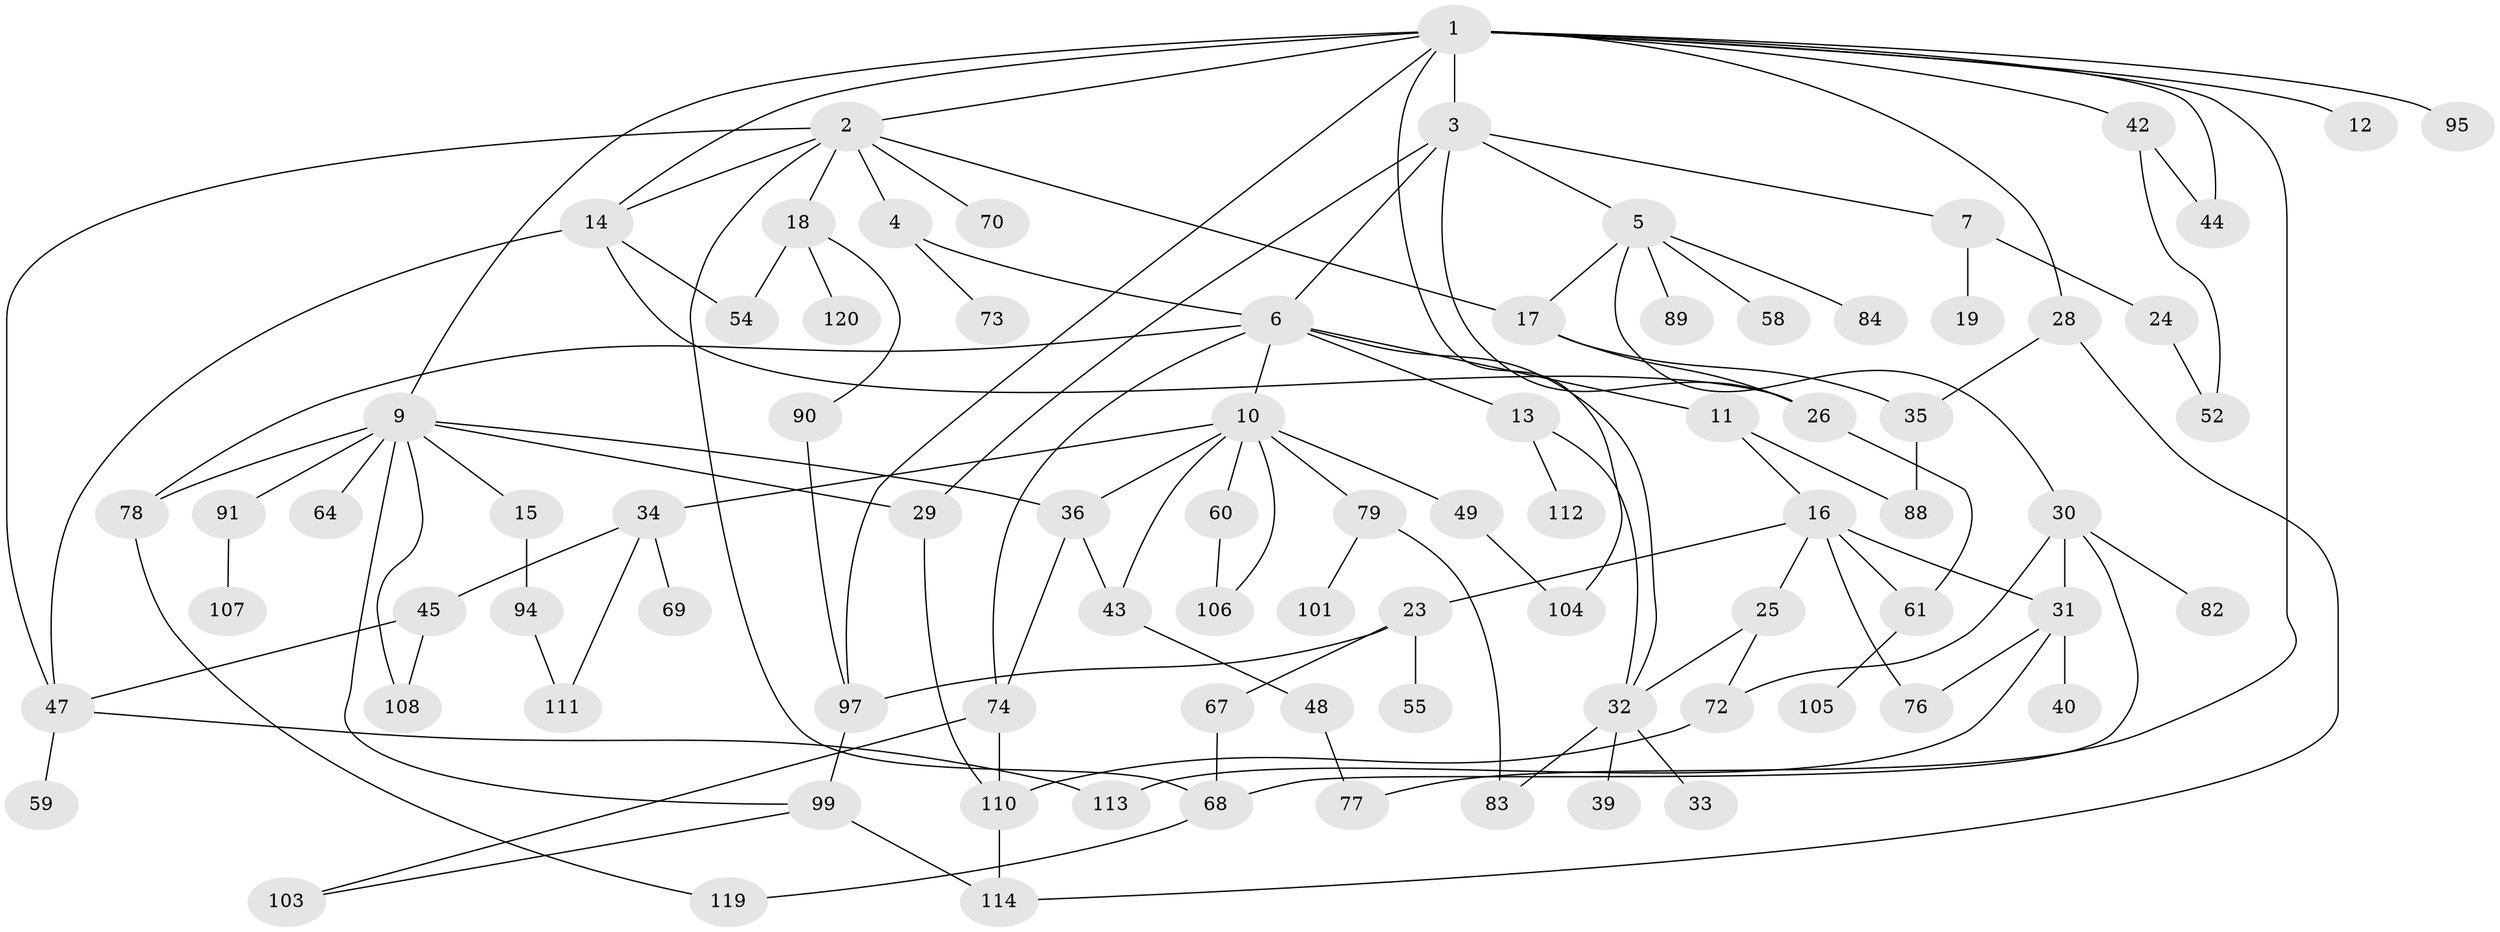 // Generated by graph-tools (version 1.1) at 2025/51/02/27/25 19:51:40]
// undirected, 84 vertices, 124 edges
graph export_dot {
graph [start="1"]
  node [color=gray90,style=filled];
  1 [super="+8"];
  2 [super="+50"];
  3;
  4 [super="+27"];
  5 [super="+37"];
  6 [super="+38"];
  7;
  9 [super="+51"];
  10 [super="+20"];
  11;
  12;
  13;
  14 [super="+22"];
  15;
  16 [super="+21"];
  17 [super="+117"];
  18 [super="+57"];
  19;
  23;
  24 [super="+81"];
  25 [super="+53"];
  26 [super="+98"];
  28 [super="+63"];
  29 [super="+96"];
  30 [super="+65"];
  31 [super="+66"];
  32 [super="+41"];
  33;
  34 [super="+92"];
  35 [super="+85"];
  36 [super="+56"];
  39;
  40 [super="+80"];
  42 [super="+75"];
  43 [super="+46"];
  44;
  45 [super="+86"];
  47 [super="+62"];
  48;
  49 [super="+118"];
  52 [super="+93"];
  54;
  55;
  58;
  59;
  60;
  61 [super="+71"];
  64;
  67 [super="+109"];
  68 [super="+87"];
  69;
  70;
  72;
  73;
  74;
  76;
  77;
  78;
  79 [super="+115"];
  82;
  83 [super="+100"];
  84;
  88;
  89;
  90;
  91;
  94;
  95;
  97;
  99 [super="+102"];
  101;
  103;
  104;
  105;
  106;
  107;
  108;
  110;
  111;
  112;
  113;
  114 [super="+116"];
  119;
  120;
  1 -- 2;
  1 -- 3;
  1 -- 9;
  1 -- 12;
  1 -- 28;
  1 -- 77;
  1 -- 95;
  1 -- 104;
  1 -- 97 [weight=2];
  1 -- 42;
  1 -- 44;
  1 -- 14;
  2 -- 4;
  2 -- 18;
  2 -- 70;
  2 -- 47;
  2 -- 17;
  2 -- 68;
  2 -- 14;
  3 -- 5;
  3 -- 6;
  3 -- 7;
  3 -- 29;
  3 -- 26;
  4 -- 73;
  4 -- 6;
  5 -- 17;
  5 -- 30;
  5 -- 58;
  5 -- 84;
  5 -- 89;
  6 -- 10;
  6 -- 11;
  6 -- 13;
  6 -- 32;
  6 -- 78;
  6 -- 74;
  7 -- 19;
  7 -- 24;
  9 -- 15;
  9 -- 64;
  9 -- 91;
  9 -- 78;
  9 -- 29;
  9 -- 36;
  9 -- 99;
  9 -- 108;
  10 -- 34;
  10 -- 43;
  10 -- 60;
  10 -- 106;
  10 -- 49;
  10 -- 36;
  10 -- 79;
  11 -- 16;
  11 -- 88;
  13 -- 32;
  13 -- 112;
  14 -- 54;
  14 -- 26;
  14 -- 47;
  15 -- 94;
  16 -- 23;
  16 -- 25;
  16 -- 76;
  16 -- 61;
  16 -- 31;
  17 -- 35;
  17 -- 26;
  18 -- 54;
  18 -- 120;
  18 -- 90;
  23 -- 55;
  23 -- 67;
  23 -- 97;
  24 -- 52;
  25 -- 72;
  25 -- 32;
  26 -- 61;
  28 -- 35;
  28 -- 114;
  29 -- 110;
  30 -- 82;
  30 -- 68;
  30 -- 72;
  30 -- 31;
  31 -- 40;
  31 -- 113;
  31 -- 76;
  32 -- 33;
  32 -- 39;
  32 -- 83;
  34 -- 45;
  34 -- 69;
  34 -- 111;
  35 -- 88;
  36 -- 74;
  36 -- 43;
  42 -- 44;
  42 -- 52;
  43 -- 48;
  45 -- 108;
  45 -- 47;
  47 -- 59;
  47 -- 113;
  48 -- 77;
  49 -- 104;
  60 -- 106;
  61 -- 105;
  67 -- 68;
  68 -- 119;
  72 -- 110;
  74 -- 110;
  74 -- 103;
  78 -- 119;
  79 -- 83;
  79 -- 101;
  90 -- 97;
  91 -- 107;
  94 -- 111;
  97 -- 99;
  99 -- 114;
  99 -- 103;
  110 -- 114;
}
